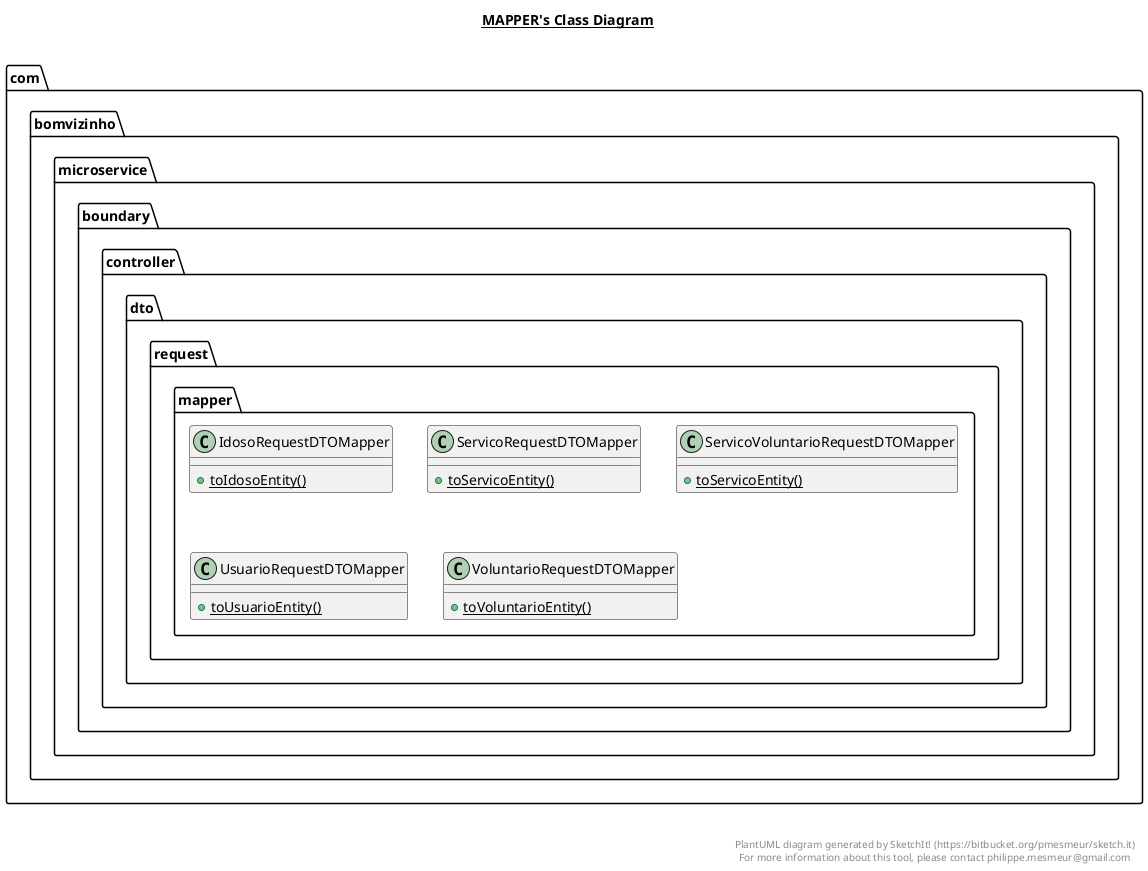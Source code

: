 @startuml

title __MAPPER's Class Diagram__\n

  namespace com.bomvizinho.microservice {
    namespace boundary.controller {
      namespace dto.request {
        namespace mapper {
          class com.bomvizinho.microservice.boundary.controller.dto.request.mapper.IdosoRequestDTOMapper {
              {static} + toIdosoEntity()
          }
        }
      }
    }
  }
  

  namespace com.bomvizinho.microservice {
    namespace boundary.controller {
      namespace dto.request {
        namespace mapper {
          class com.bomvizinho.microservice.boundary.controller.dto.request.mapper.ServicoRequestDTOMapper {
              {static} + toServicoEntity()
          }
        }
      }
    }
  }
  

  namespace com.bomvizinho.microservice {
    namespace boundary.controller {
      namespace dto.request {
        namespace mapper {
          class com.bomvizinho.microservice.boundary.controller.dto.request.mapper.ServicoVoluntarioRequestDTOMapper {
              {static} + toServicoEntity()
          }
        }
      }
    }
  }
  

  namespace com.bomvizinho.microservice {
    namespace boundary.controller {
      namespace dto.request {
        namespace mapper {
          class com.bomvizinho.microservice.boundary.controller.dto.request.mapper.UsuarioRequestDTOMapper {
              {static} + toUsuarioEntity()
          }
        }
      }
    }
  }
  

  namespace com.bomvizinho.microservice {
    namespace boundary.controller {
      namespace dto.request {
        namespace mapper {
          class com.bomvizinho.microservice.boundary.controller.dto.request.mapper.VoluntarioRequestDTOMapper {
              {static} + toVoluntarioEntity()
          }
        }
      }
    }
  }
  



right footer


PlantUML diagram generated by SketchIt! (https://bitbucket.org/pmesmeur/sketch.it)
For more information about this tool, please contact philippe.mesmeur@gmail.com
endfooter

@enduml
